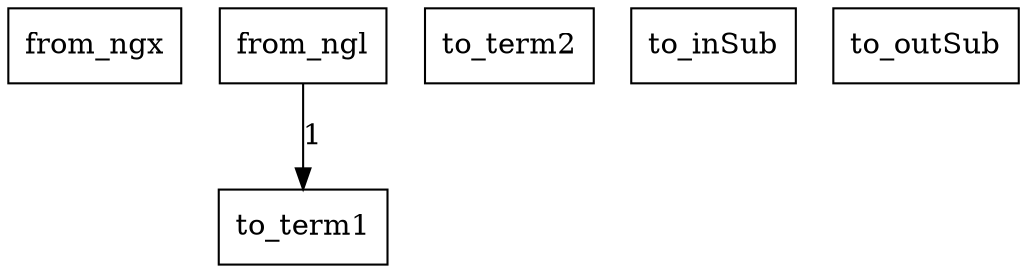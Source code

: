 digraph {
    graph [rankdir=TB
          ,bgcolor=transparent];
    node [shape=box
         ,fillcolor=white
         ,style=filled];
    0 [label=<from_ngx>];
    1 [label=<from_ngl>];
    2 [label=<to_term1>];
    3 [label=<to_term2>];
    4 [label=<to_inSub>];
    5 [label=<to_outSub>];
    1 -> 2 [label=1];
}